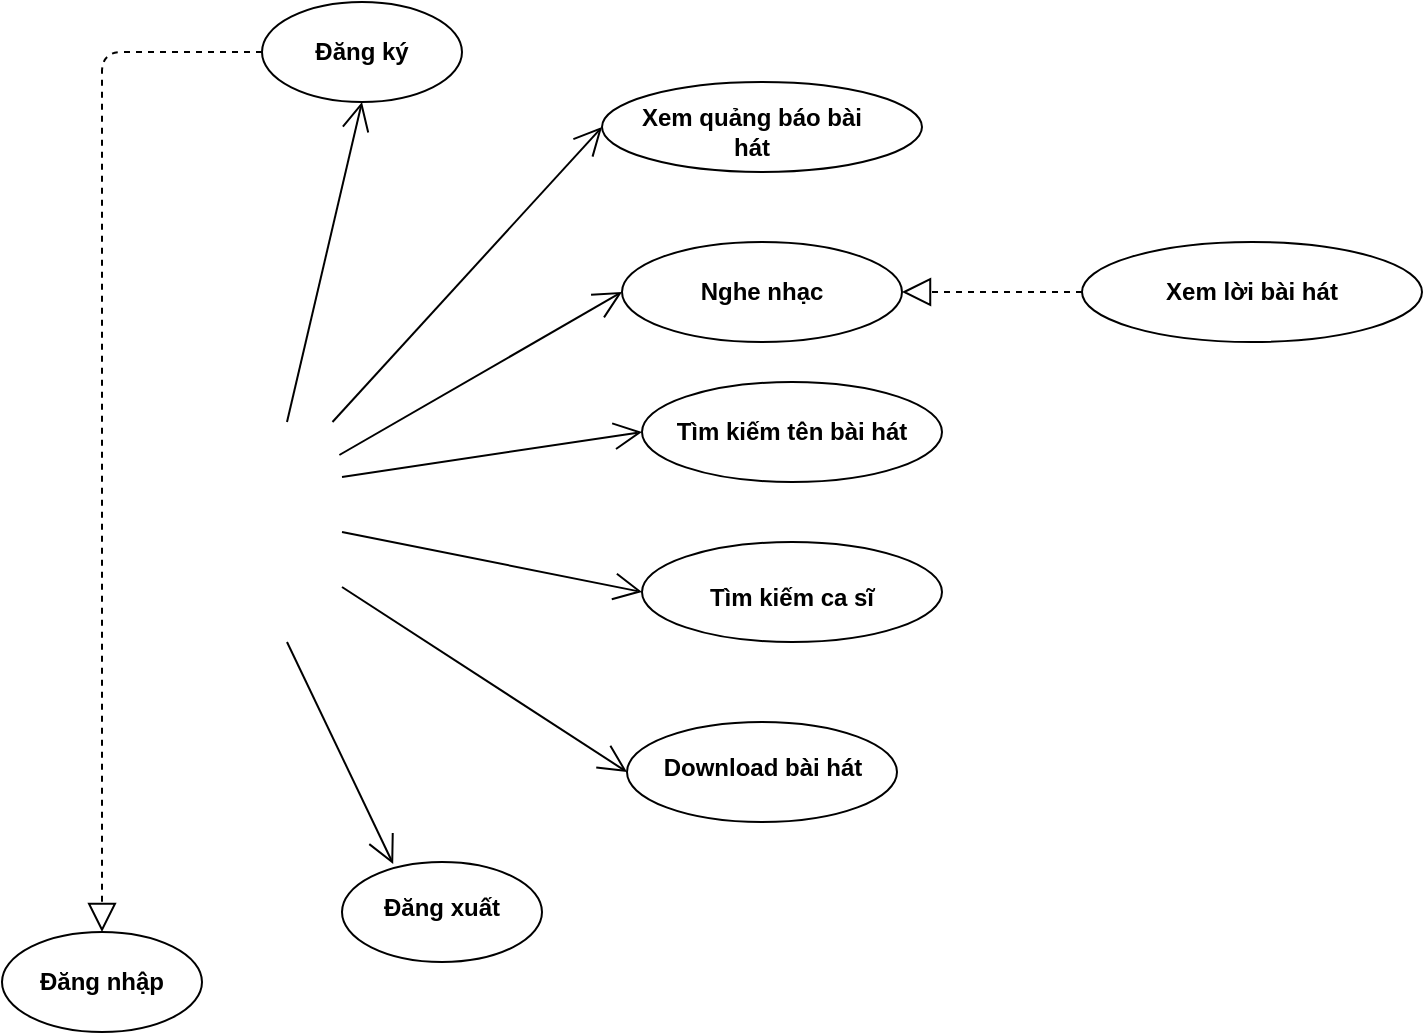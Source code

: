 <mxfile version="14.6.9" type="github">
  <diagram id="IDKHyacnDfCnakZO-BiC" name="Page-1">
    <mxGraphModel dx="1018" dy="548" grid="1" gridSize="10" guides="1" tooltips="1" connect="1" arrows="1" fold="1" page="1" pageScale="1" pageWidth="850" pageHeight="1100" math="0" shadow="0">
      <root>
        <mxCell id="0" />
        <mxCell id="1" parent="0" />
        <mxCell id="XPK_ZJJc3qF2LnLm9UPg-2" value="" style="ellipse;whiteSpace=wrap;html=1;" vertex="1" parent="1">
          <mxGeometry x="140" y="40" width="100" height="50" as="geometry" />
        </mxCell>
        <mxCell id="XPK_ZJJc3qF2LnLm9UPg-8" value="" style="shape=image;html=1;verticalAlign=top;verticalLabelPosition=bottom;labelBackgroundColor=#ffffff;imageAspect=0;aspect=fixed;image=https://cdn4.iconfinder.com/data/icons/evil-icons-user-interface/64/avatar-128.png" vertex="1" parent="1">
          <mxGeometry x="70" y="250" width="110" height="110" as="geometry" />
        </mxCell>
        <mxCell id="XPK_ZJJc3qF2LnLm9UPg-9" value="&lt;b&gt;Đăng ký&lt;/b&gt;" style="text;html=1;strokeColor=none;fillColor=none;align=center;verticalAlign=middle;whiteSpace=wrap;rounded=0;" vertex="1" parent="1">
          <mxGeometry x="150" y="55" width="80" height="20" as="geometry" />
        </mxCell>
        <mxCell id="XPK_ZJJc3qF2LnLm9UPg-10" value="" style="ellipse;whiteSpace=wrap;html=1;" vertex="1" parent="1">
          <mxGeometry x="10" y="505" width="100" height="50" as="geometry" />
        </mxCell>
        <mxCell id="XPK_ZJJc3qF2LnLm9UPg-11" value="&lt;b&gt;Đăng nhập&lt;/b&gt;" style="text;html=1;strokeColor=none;fillColor=none;align=center;verticalAlign=middle;whiteSpace=wrap;rounded=0;" vertex="1" parent="1">
          <mxGeometry x="20" y="520" width="80" height="20" as="geometry" />
        </mxCell>
        <mxCell id="XPK_ZJJc3qF2LnLm9UPg-12" value="" style="ellipse;whiteSpace=wrap;html=1;" vertex="1" parent="1">
          <mxGeometry x="310" y="80" width="160" height="45" as="geometry" />
        </mxCell>
        <mxCell id="XPK_ZJJc3qF2LnLm9UPg-13" value="&lt;b&gt;Xem quảng báo bài hát&lt;/b&gt;" style="text;html=1;strokeColor=none;fillColor=none;align=center;verticalAlign=middle;whiteSpace=wrap;rounded=0;" vertex="1" parent="1">
          <mxGeometry x="320" y="95" width="130" height="20" as="geometry" />
        </mxCell>
        <mxCell id="XPK_ZJJc3qF2LnLm9UPg-14" value="" style="ellipse;whiteSpace=wrap;html=1;" vertex="1" parent="1">
          <mxGeometry x="320" y="160" width="140" height="50" as="geometry" />
        </mxCell>
        <mxCell id="XPK_ZJJc3qF2LnLm9UPg-15" value="&lt;b&gt;Nghe nhạc&lt;/b&gt;" style="text;html=1;strokeColor=none;fillColor=none;align=center;verticalAlign=middle;whiteSpace=wrap;rounded=0;" vertex="1" parent="1">
          <mxGeometry x="350" y="177.5" width="80" height="15" as="geometry" />
        </mxCell>
        <mxCell id="XPK_ZJJc3qF2LnLm9UPg-17" value="" style="ellipse;whiteSpace=wrap;html=1;" vertex="1" parent="1">
          <mxGeometry x="330" y="230" width="150" height="50" as="geometry" />
        </mxCell>
        <mxCell id="XPK_ZJJc3qF2LnLm9UPg-18" value="&lt;b&gt;Tìm kiếm tên bài hát&lt;/b&gt;" style="text;html=1;strokeColor=none;fillColor=none;align=center;verticalAlign=middle;whiteSpace=wrap;rounded=0;" vertex="1" parent="1">
          <mxGeometry x="340" y="247.5" width="130" height="15" as="geometry" />
        </mxCell>
        <mxCell id="XPK_ZJJc3qF2LnLm9UPg-20" value="" style="ellipse;whiteSpace=wrap;html=1;" vertex="1" parent="1">
          <mxGeometry x="330" y="310" width="150" height="50" as="geometry" />
        </mxCell>
        <mxCell id="XPK_ZJJc3qF2LnLm9UPg-21" value="&lt;b&gt;Tìm kiếm ca sĩ&lt;/b&gt;" style="text;html=1;strokeColor=none;fillColor=none;align=center;verticalAlign=middle;whiteSpace=wrap;rounded=0;" vertex="1" parent="1">
          <mxGeometry x="340" y="330" width="130" height="15" as="geometry" />
        </mxCell>
        <mxCell id="XPK_ZJJc3qF2LnLm9UPg-23" value="" style="ellipse;whiteSpace=wrap;html=1;" vertex="1" parent="1">
          <mxGeometry x="180" y="470" width="100" height="50" as="geometry" />
        </mxCell>
        <mxCell id="XPK_ZJJc3qF2LnLm9UPg-24" value="&lt;b&gt;Đăng xuất&lt;/b&gt;" style="text;html=1;strokeColor=none;fillColor=none;align=center;verticalAlign=middle;whiteSpace=wrap;rounded=0;" vertex="1" parent="1">
          <mxGeometry x="190" y="480" width="80" height="25" as="geometry" />
        </mxCell>
        <mxCell id="XPK_ZJJc3qF2LnLm9UPg-25" value="" style="ellipse;whiteSpace=wrap;html=1;" vertex="1" parent="1">
          <mxGeometry x="550" y="160" width="170" height="50" as="geometry" />
        </mxCell>
        <mxCell id="XPK_ZJJc3qF2LnLm9UPg-26" value="&lt;b&gt;Xem lời bài hát&lt;/b&gt;" style="text;html=1;strokeColor=none;fillColor=none;align=center;verticalAlign=middle;whiteSpace=wrap;rounded=0;" vertex="1" parent="1">
          <mxGeometry x="570" y="172.5" width="130" height="25" as="geometry" />
        </mxCell>
        <mxCell id="XPK_ZJJc3qF2LnLm9UPg-27" value="" style="ellipse;whiteSpace=wrap;html=1;" vertex="1" parent="1">
          <mxGeometry x="322.5" y="400" width="135" height="50" as="geometry" />
        </mxCell>
        <mxCell id="XPK_ZJJc3qF2LnLm9UPg-28" value="&lt;b&gt;Download bài hát&lt;/b&gt;" style="text;html=1;strokeColor=none;fillColor=none;align=center;verticalAlign=middle;whiteSpace=wrap;rounded=0;" vertex="1" parent="1">
          <mxGeometry x="332.5" y="410" width="115" height="25" as="geometry" />
        </mxCell>
        <mxCell id="XPK_ZJJc3qF2LnLm9UPg-29" value="" style="endArrow=block;dashed=1;endFill=0;endSize=12;html=1;entryX=1;entryY=0.5;entryDx=0;entryDy=0;exitX=0;exitY=0.5;exitDx=0;exitDy=0;" edge="1" parent="1" source="XPK_ZJJc3qF2LnLm9UPg-25" target="XPK_ZJJc3qF2LnLm9UPg-14">
          <mxGeometry width="160" relative="1" as="geometry">
            <mxPoint x="500" y="250" as="sourcePoint" />
            <mxPoint x="660" y="250" as="targetPoint" />
          </mxGeometry>
        </mxCell>
        <mxCell id="XPK_ZJJc3qF2LnLm9UPg-30" value="" style="endArrow=block;dashed=1;endFill=0;endSize=12;html=1;exitX=0;exitY=0.5;exitDx=0;exitDy=0;entryX=0.5;entryY=0;entryDx=0;entryDy=0;" edge="1" parent="1" source="XPK_ZJJc3qF2LnLm9UPg-2" target="XPK_ZJJc3qF2LnLm9UPg-10">
          <mxGeometry width="160" relative="1" as="geometry">
            <mxPoint x="240" y="540" as="sourcePoint" />
            <mxPoint x="400" y="540" as="targetPoint" />
            <Array as="points">
              <mxPoint x="60" y="65" />
            </Array>
          </mxGeometry>
        </mxCell>
        <mxCell id="XPK_ZJJc3qF2LnLm9UPg-31" value="" style="endArrow=open;endFill=1;endSize=12;html=1;entryX=0;entryY=0.5;entryDx=0;entryDy=0;" edge="1" parent="1" source="XPK_ZJJc3qF2LnLm9UPg-8" target="XPK_ZJJc3qF2LnLm9UPg-12">
          <mxGeometry width="160" relative="1" as="geometry">
            <mxPoint x="150" y="180" as="sourcePoint" />
            <mxPoint x="310" y="180" as="targetPoint" />
          </mxGeometry>
        </mxCell>
        <mxCell id="XPK_ZJJc3qF2LnLm9UPg-32" value="" style="endArrow=open;endFill=1;endSize=12;html=1;entryX=0;entryY=0.5;entryDx=0;entryDy=0;exitX=0.988;exitY=0.15;exitDx=0;exitDy=0;exitPerimeter=0;" edge="1" parent="1" source="XPK_ZJJc3qF2LnLm9UPg-8" target="XPK_ZJJc3qF2LnLm9UPg-14">
          <mxGeometry width="160" relative="1" as="geometry">
            <mxPoint x="175.783" y="270" as="sourcePoint" />
            <mxPoint x="320" y="112.5" as="targetPoint" />
          </mxGeometry>
        </mxCell>
        <mxCell id="XPK_ZJJc3qF2LnLm9UPg-33" value="" style="endArrow=open;endFill=1;endSize=12;html=1;entryX=0;entryY=0.5;entryDx=0;entryDy=0;exitX=1;exitY=0.25;exitDx=0;exitDy=0;" edge="1" parent="1" source="XPK_ZJJc3qF2LnLm9UPg-8" target="XPK_ZJJc3qF2LnLm9UPg-17">
          <mxGeometry width="160" relative="1" as="geometry">
            <mxPoint x="186" y="290" as="sourcePoint" />
            <mxPoint x="330" y="122.5" as="targetPoint" />
          </mxGeometry>
        </mxCell>
        <mxCell id="XPK_ZJJc3qF2LnLm9UPg-34" value="" style="endArrow=open;endFill=1;endSize=12;html=1;entryX=0;entryY=0.5;entryDx=0;entryDy=0;exitX=1;exitY=0.5;exitDx=0;exitDy=0;" edge="1" parent="1" source="XPK_ZJJc3qF2LnLm9UPg-8" target="XPK_ZJJc3qF2LnLm9UPg-20">
          <mxGeometry width="160" relative="1" as="geometry">
            <mxPoint x="190" y="310" as="sourcePoint" />
            <mxPoint x="340" y="132.5" as="targetPoint" />
          </mxGeometry>
        </mxCell>
        <mxCell id="XPK_ZJJc3qF2LnLm9UPg-35" value="" style="endArrow=open;endFill=1;endSize=12;html=1;entryX=0;entryY=0.5;entryDx=0;entryDy=0;exitX=1;exitY=0.75;exitDx=0;exitDy=0;" edge="1" parent="1" source="XPK_ZJJc3qF2LnLm9UPg-8" target="XPK_ZJJc3qF2LnLm9UPg-27">
          <mxGeometry width="160" relative="1" as="geometry">
            <mxPoint x="205.783" y="300" as="sourcePoint" />
            <mxPoint x="350" y="142.5" as="targetPoint" />
          </mxGeometry>
        </mxCell>
        <mxCell id="XPK_ZJJc3qF2LnLm9UPg-36" value="" style="endArrow=open;endFill=1;endSize=12;html=1;entryX=0.256;entryY=0.02;entryDx=0;entryDy=0;entryPerimeter=0;exitX=0.75;exitY=1;exitDx=0;exitDy=0;" edge="1" parent="1" source="XPK_ZJJc3qF2LnLm9UPg-8" target="XPK_ZJJc3qF2LnLm9UPg-23">
          <mxGeometry width="160" relative="1" as="geometry">
            <mxPoint x="215.783" y="310" as="sourcePoint" />
            <mxPoint x="360" y="152.5" as="targetPoint" />
          </mxGeometry>
        </mxCell>
        <mxCell id="XPK_ZJJc3qF2LnLm9UPg-37" value="" style="endArrow=open;endFill=1;endSize=12;html=1;entryX=0.5;entryY=1;entryDx=0;entryDy=0;exitX=0.75;exitY=0;exitDx=0;exitDy=0;" edge="1" parent="1" source="XPK_ZJJc3qF2LnLm9UPg-8" target="XPK_ZJJc3qF2LnLm9UPg-2">
          <mxGeometry width="160" relative="1" as="geometry">
            <mxPoint x="225.783" y="320" as="sourcePoint" />
            <mxPoint x="370" y="162.5" as="targetPoint" />
          </mxGeometry>
        </mxCell>
      </root>
    </mxGraphModel>
  </diagram>
</mxfile>

